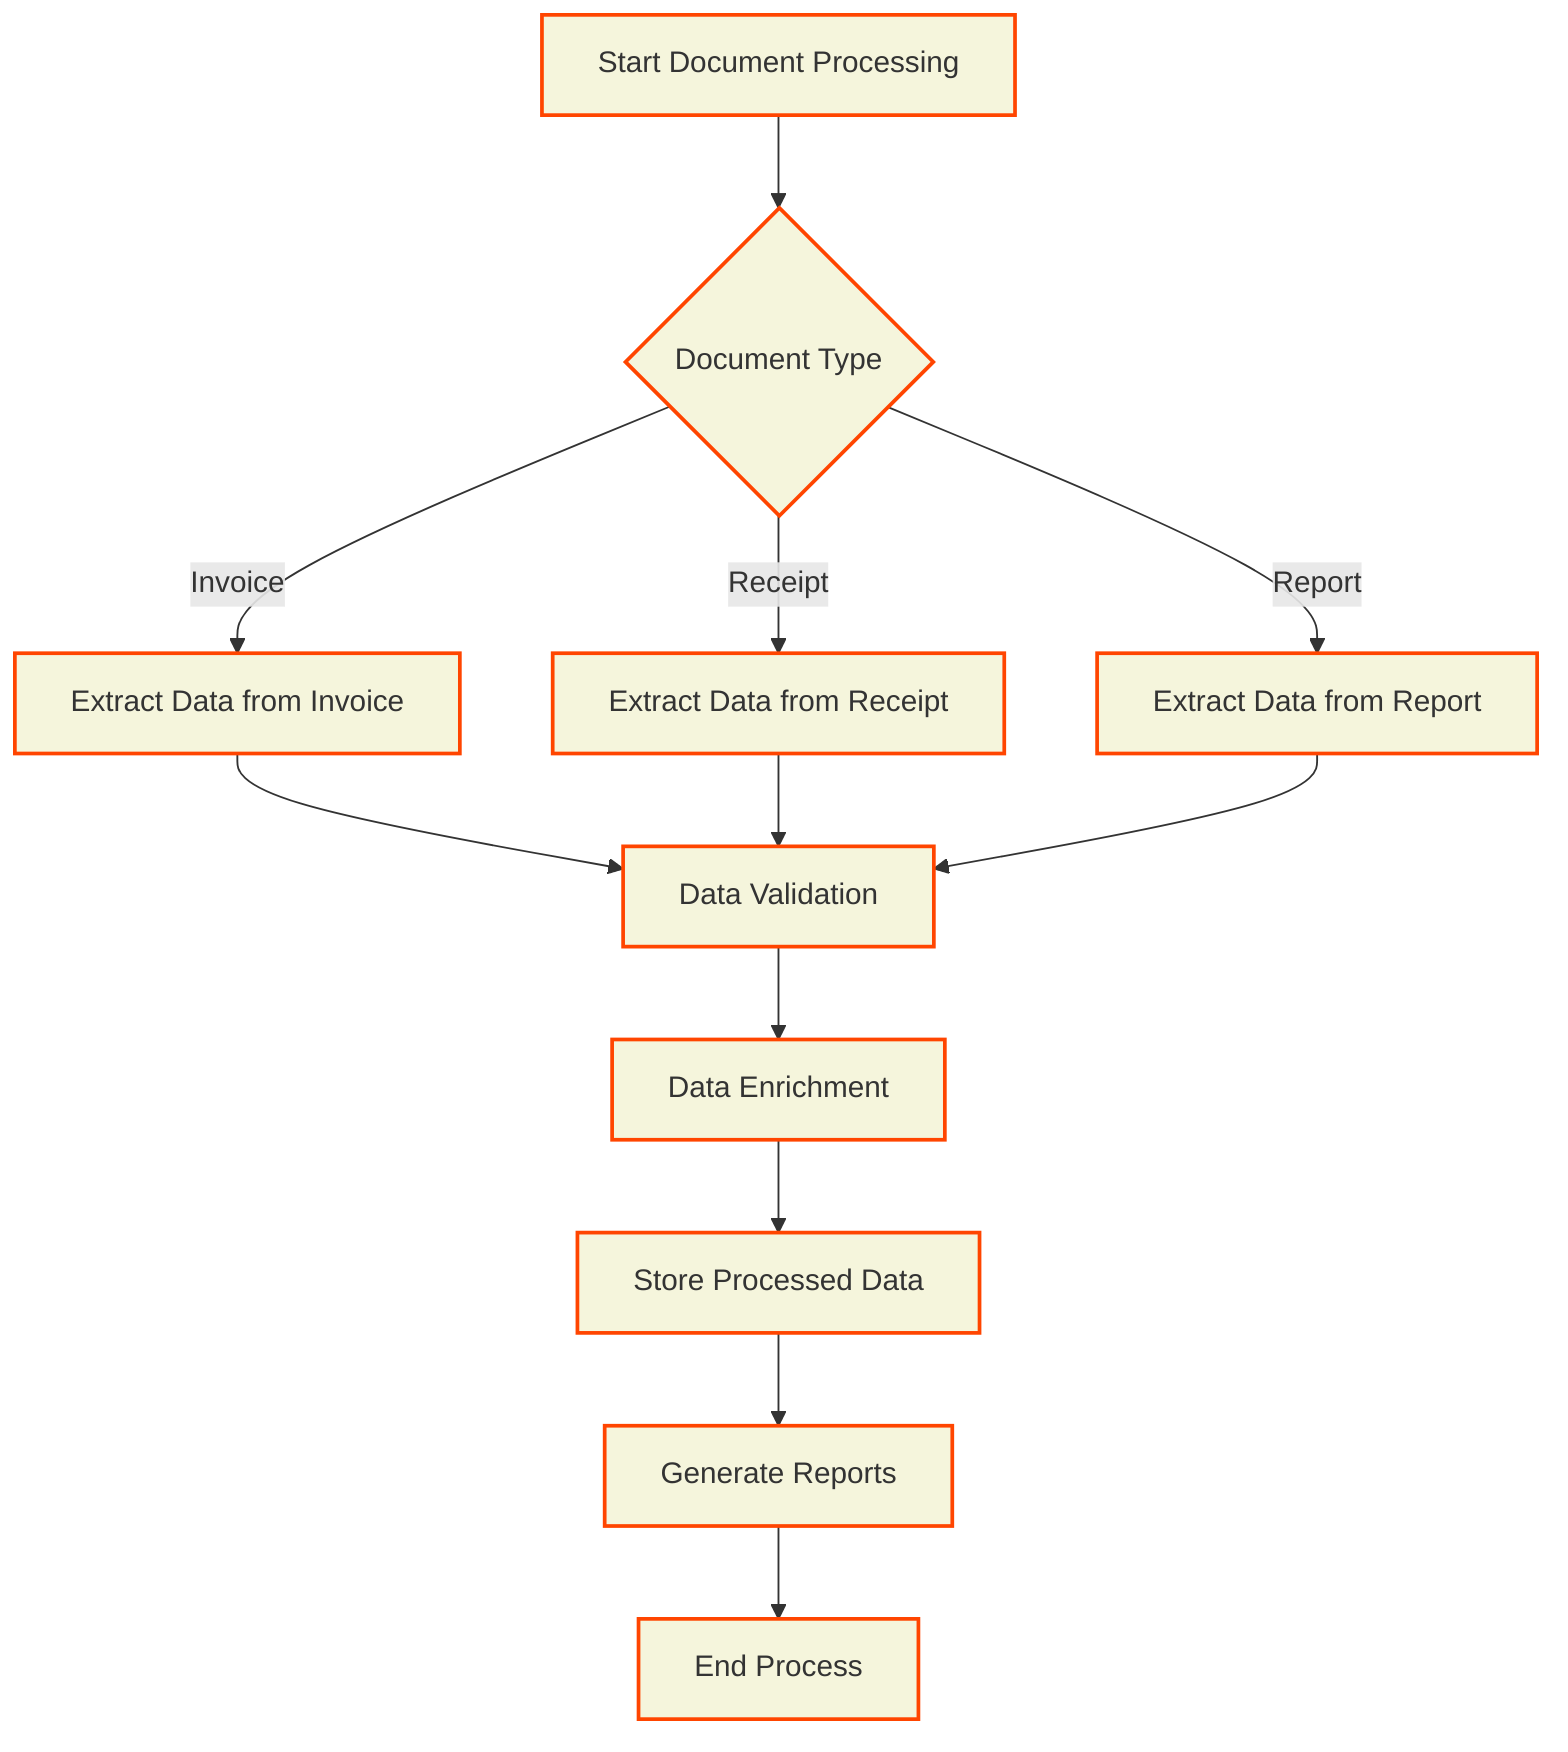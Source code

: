flowchart TD
    A[Start Document Processing]:::box --> B{Document Type}:::box
    B -->|Invoice| C[Extract Data from Invoice]:::box
    B -->|Receipt| D[Extract Data from Receipt]:::box
    B -->|Report| E[Extract Data from Report]:::box
    C --> F[Data Validation]:::box
    D --> F
    E --> F
    F --> G[Data Enrichment]:::box
    G --> H[Store Processed Data]:::box
    H --> I[Generate Reports]:::box
    I --> J[End Process]:::box

    classDef box fill:#87CEEB,stroke:#FF4500,stroke-width:2px;
    classDef background fill:#F5F5DC;
    class A,B,C,D,E,F,G,H,I,J background;